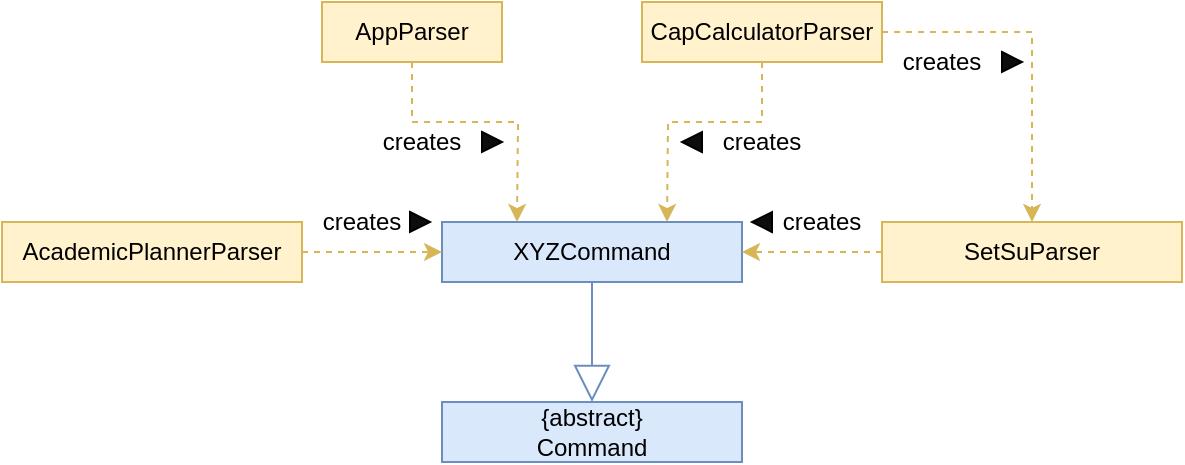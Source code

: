 <mxfile version="13.7.9" type="device"><diagram id="3yBu5VpVi8YDeO--y8TN" name="Page-1"><mxGraphModel dx="128" dy="226" grid="1" gridSize="10" guides="1" tooltips="1" connect="1" arrows="1" fold="1" page="1" pageScale="1" pageWidth="827" pageHeight="1169" math="0" shadow="0"><root><mxCell id="0"/><mxCell id="1" parent="0"/><mxCell id="oUi6_hdJ9589xmLpS5GM-15" value="AppParser" style="rounded=0;whiteSpace=wrap;html=1;fillColor=#fff2cc;strokeColor=#d6b656;" parent="1" vertex="1"><mxGeometry x="250" y="220" width="90" height="30" as="geometry"/></mxCell><mxCell id="oUi6_hdJ9589xmLpS5GM-16" value="AcademicPlannerParser" style="rounded=0;whiteSpace=wrap;html=1;fillColor=#fff2cc;strokeColor=#d6b656;" parent="1" vertex="1"><mxGeometry x="90" y="330" width="150" height="30" as="geometry"/></mxCell><mxCell id="oUi6_hdJ9589xmLpS5GM-17" value="CapCalculatorParser" style="rounded=0;whiteSpace=wrap;html=1;fillColor=#fff2cc;strokeColor=#d6b656;" parent="1" vertex="1"><mxGeometry x="410" y="220" width="120" height="30" as="geometry"/></mxCell><mxCell id="oUi6_hdJ9589xmLpS5GM-18" value="SetSuParser" style="rounded=0;whiteSpace=wrap;html=1;fillColor=#fff2cc;strokeColor=#d6b656;" parent="1" vertex="1"><mxGeometry x="530" y="330" width="150" height="30" as="geometry"/></mxCell><mxCell id="oUi6_hdJ9589xmLpS5GM-37" value="" style="endArrow=classic;html=1;dashed=1;entryX=0.5;entryY=0;entryDx=0;entryDy=0;rounded=0;fillColor=#fff2cc;strokeColor=#d6b656;exitX=1;exitY=0.5;exitDx=0;exitDy=0;" parent="1" source="oUi6_hdJ9589xmLpS5GM-17" target="oUi6_hdJ9589xmLpS5GM-18" edge="1"><mxGeometry width="50" height="50" relative="1" as="geometry"><mxPoint x="280" y="120" as="sourcePoint"/><mxPoint x="570" y="300" as="targetPoint"/><Array as="points"><mxPoint x="605" y="235"/></Array></mxGeometry></mxCell><mxCell id="Rxy6ru7_15KS_l0eD_zH-5" value="XYZCommand" style="rounded=0;whiteSpace=wrap;html=1;fillColor=#dae8fc;strokeColor=#6c8ebf;" parent="1" vertex="1"><mxGeometry x="310" y="330" width="150" height="30" as="geometry"/></mxCell><mxCell id="Rxy6ru7_15KS_l0eD_zH-6" value="" style="endArrow=classic;html=1;dashed=1;rounded=0;fillColor=#fff2cc;strokeColor=#d6b656;exitX=0.5;exitY=1;exitDx=0;exitDy=0;entryX=0.75;entryY=0;entryDx=0;entryDy=0;" parent="1" source="oUi6_hdJ9589xmLpS5GM-17" target="Rxy6ru7_15KS_l0eD_zH-5" edge="1"><mxGeometry width="50" height="50" relative="1" as="geometry"><mxPoint x="490.05" y="229.64" as="sourcePoint"/><mxPoint x="400" y="320" as="targetPoint"/><Array as="points"><mxPoint x="470" y="280"/><mxPoint x="423" y="280"/></Array></mxGeometry></mxCell><mxCell id="Rxy6ru7_15KS_l0eD_zH-8" value="" style="endArrow=classic;html=1;dashed=1;entryX=1;entryY=0.5;entryDx=0;entryDy=0;rounded=0;fillColor=#fff2cc;strokeColor=#d6b656;exitX=0;exitY=0.5;exitDx=0;exitDy=0;" parent="1" source="oUi6_hdJ9589xmLpS5GM-18" target="Rxy6ru7_15KS_l0eD_zH-5" edge="1"><mxGeometry width="50" height="50" relative="1" as="geometry"><mxPoint x="490.35" y="263.12" as="sourcePoint"/><mxPoint x="395" y="340" as="targetPoint"/><Array as="points"/></mxGeometry></mxCell><mxCell id="Rxy6ru7_15KS_l0eD_zH-9" value="" style="endArrow=classic;html=1;dashed=1;entryX=0.25;entryY=0;entryDx=0;entryDy=0;rounded=0;fillColor=#fff2cc;strokeColor=#d6b656;exitX=0.5;exitY=1;exitDx=0;exitDy=0;" parent="1" source="oUi6_hdJ9589xmLpS5GM-15" target="Rxy6ru7_15KS_l0eD_zH-5" edge="1"><mxGeometry width="50" height="50" relative="1" as="geometry"><mxPoint x="455.35" y="253.12" as="sourcePoint"/><mxPoint x="360" y="330" as="targetPoint"/><Array as="points"><mxPoint x="295" y="280"/><mxPoint x="348" y="280"/></Array></mxGeometry></mxCell><mxCell id="Rxy6ru7_15KS_l0eD_zH-10" value="" style="endArrow=classic;html=1;dashed=1;entryX=0;entryY=0.5;entryDx=0;entryDy=0;rounded=0;fillColor=#fff2cc;strokeColor=#d6b656;exitX=1;exitY=0.5;exitDx=0;exitDy=0;" parent="1" source="oUi6_hdJ9589xmLpS5GM-16" target="Rxy6ru7_15KS_l0eD_zH-5" edge="1"><mxGeometry width="50" height="50" relative="1" as="geometry"><mxPoint x="500.35" y="273.12" as="sourcePoint"/><mxPoint x="405" y="350" as="targetPoint"/><Array as="points"/></mxGeometry></mxCell><mxCell id="Rxy6ru7_15KS_l0eD_zH-11" value="" style="triangle;whiteSpace=wrap;html=1;fillColor=#0D0D0D;" parent="1" vertex="1"><mxGeometry x="294" y="325" width="10" height="10" as="geometry"/></mxCell><mxCell id="Rxy6ru7_15KS_l0eD_zH-12" value="creates" style="text;html=1;strokeColor=none;fillColor=none;align=center;verticalAlign=middle;whiteSpace=wrap;rounded=0;" parent="1" vertex="1"><mxGeometry x="250" y="320" width="40" height="20" as="geometry"/></mxCell><mxCell id="Rxy6ru7_15KS_l0eD_zH-16" value="creates" style="text;html=1;strokeColor=none;fillColor=none;align=center;verticalAlign=middle;whiteSpace=wrap;rounded=0;" parent="1" vertex="1"><mxGeometry x="540" y="240" width="40" height="20" as="geometry"/></mxCell><mxCell id="Rxy6ru7_15KS_l0eD_zH-17" value="creates" style="text;html=1;strokeColor=none;fillColor=none;align=center;verticalAlign=middle;whiteSpace=wrap;rounded=0;" parent="1" vertex="1"><mxGeometry x="480" y="325" width="40" height="10" as="geometry"/></mxCell><mxCell id="Rxy6ru7_15KS_l0eD_zH-18" value="creates" style="text;html=1;strokeColor=none;fillColor=none;align=center;verticalAlign=middle;whiteSpace=wrap;rounded=0;" parent="1" vertex="1"><mxGeometry x="450" y="280" width="40" height="20" as="geometry"/></mxCell><mxCell id="Rxy6ru7_15KS_l0eD_zH-19" value="creates&lt;span style=&quot;color: rgba(0 , 0 , 0 , 0) ; font-family: monospace ; font-size: 0px&quot;&gt;%3CmxGraphModel%3E%3Croot%3E%3CmxCell%20id%3D%220%22%2F%3E%3CmxCell%20id%3D%221%22%20parent%3D%220%22%2F%3E%3CmxCell%20id%3D%222%22%20value%3D%22%22%20style%3D%22triangle%3BwhiteSpace%3Dwrap%3Bhtml%3D1%3BfillColor%3D%230D0D0D%3B%22%20vertex%3D%221%22%20parent%3D%221%22%3E%3CmxGeometry%20x%3D%22330%22%20y%3D%22285%22%20width%3D%2210%22%20height%3D%2210%22%20as%3D%22geometry%22%2F%3E%3C%2FmxCell%3E%3C%2Froot%3E%3C%2FmxGraphModel%3E&lt;/span&gt;" style="text;html=1;strokeColor=none;fillColor=none;align=center;verticalAlign=middle;whiteSpace=wrap;rounded=0;" parent="1" vertex="1"><mxGeometry x="280" y="280" width="40" height="20" as="geometry"/></mxCell><mxCell id="Rxy6ru7_15KS_l0eD_zH-20" value="" style="triangle;whiteSpace=wrap;html=1;fillColor=#0D0D0D;" parent="1" vertex="1"><mxGeometry x="590" y="245" width="10" height="10" as="geometry"/></mxCell><mxCell id="Rxy6ru7_15KS_l0eD_zH-21" value="" style="triangle;whiteSpace=wrap;html=1;fillColor=#0D0D0D;rotation=-180;" parent="1" vertex="1"><mxGeometry x="465" y="325" width="10" height="10" as="geometry"/></mxCell><mxCell id="Rxy6ru7_15KS_l0eD_zH-22" value="" style="triangle;whiteSpace=wrap;html=1;fillColor=#0D0D0D;rotation=-180;" parent="1" vertex="1"><mxGeometry x="430" y="285" width="10" height="10" as="geometry"/></mxCell><mxCell id="Rxy6ru7_15KS_l0eD_zH-23" value="" style="triangle;whiteSpace=wrap;html=1;fillColor=#0D0D0D;" parent="1" vertex="1"><mxGeometry x="330" y="285" width="10" height="10" as="geometry"/></mxCell><mxCell id="Rxy6ru7_15KS_l0eD_zH-24" value="{abstract}&lt;br&gt;Command" style="rounded=0;whiteSpace=wrap;html=1;fillColor=#dae8fc;strokeColor=#6c8ebf;" parent="1" vertex="1"><mxGeometry x="310" y="420" width="150" height="30" as="geometry"/></mxCell><mxCell id="Rxy6ru7_15KS_l0eD_zH-25" value="" style="endArrow=block;endSize=16;endFill=0;html=1;strokeColor=#6c8ebf;fillColor=#dae8fc;exitX=0.5;exitY=1;exitDx=0;exitDy=0;" parent="1" source="Rxy6ru7_15KS_l0eD_zH-5" target="Rxy6ru7_15KS_l0eD_zH-24" edge="1"><mxGeometry width="160" relative="1" as="geometry"><mxPoint x="280" y="330" as="sourcePoint"/><mxPoint x="440" y="330" as="targetPoint"/></mxGeometry></mxCell></root></mxGraphModel></diagram></mxfile>